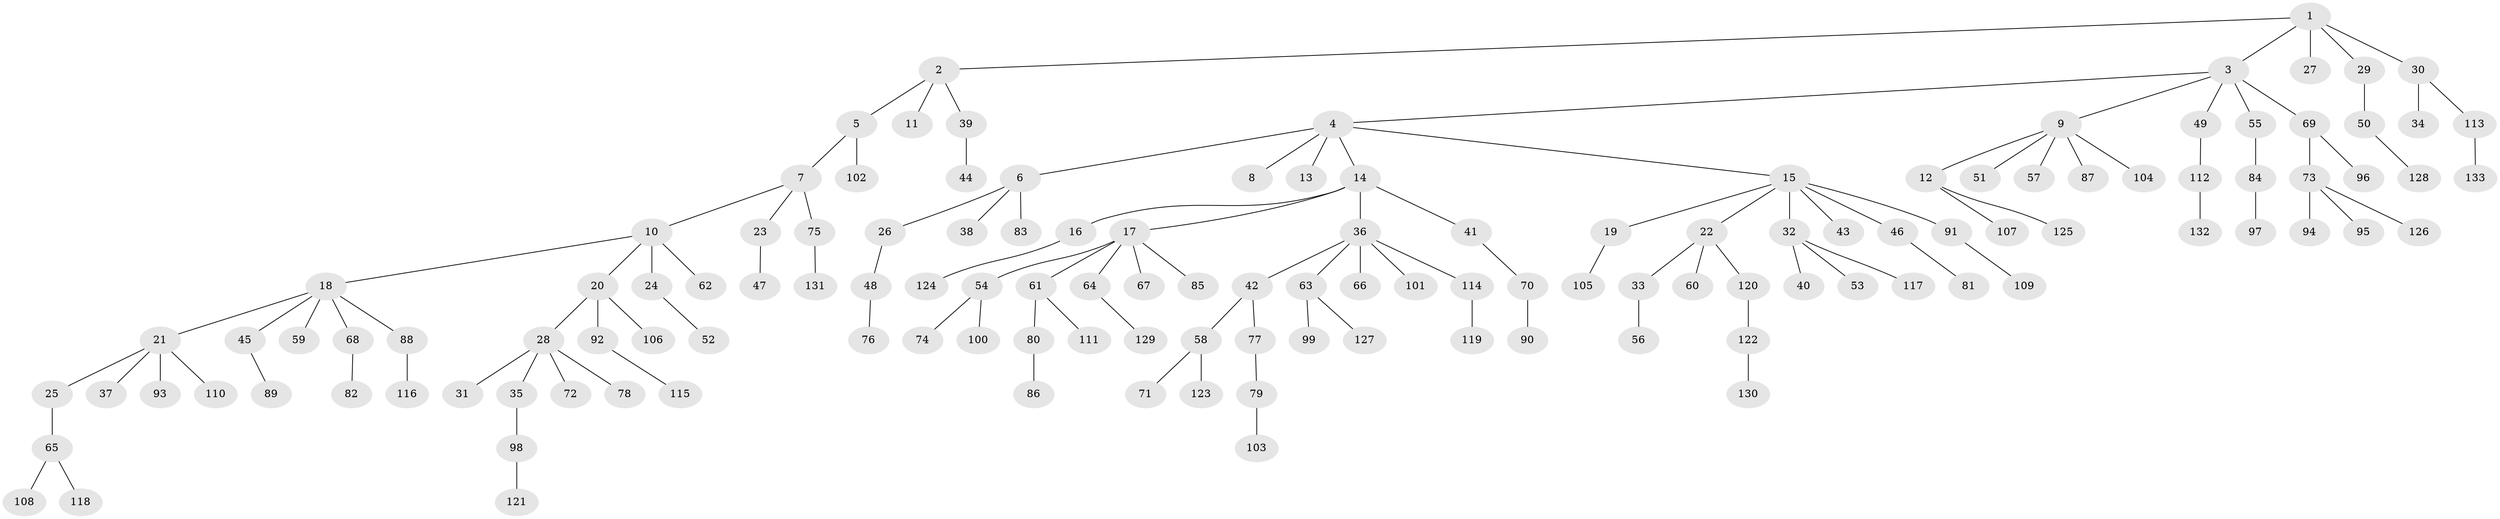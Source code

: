 // Generated by graph-tools (version 1.1) at 2025/15/03/09/25 04:15:35]
// undirected, 133 vertices, 132 edges
graph export_dot {
graph [start="1"]
  node [color=gray90,style=filled];
  1;
  2;
  3;
  4;
  5;
  6;
  7;
  8;
  9;
  10;
  11;
  12;
  13;
  14;
  15;
  16;
  17;
  18;
  19;
  20;
  21;
  22;
  23;
  24;
  25;
  26;
  27;
  28;
  29;
  30;
  31;
  32;
  33;
  34;
  35;
  36;
  37;
  38;
  39;
  40;
  41;
  42;
  43;
  44;
  45;
  46;
  47;
  48;
  49;
  50;
  51;
  52;
  53;
  54;
  55;
  56;
  57;
  58;
  59;
  60;
  61;
  62;
  63;
  64;
  65;
  66;
  67;
  68;
  69;
  70;
  71;
  72;
  73;
  74;
  75;
  76;
  77;
  78;
  79;
  80;
  81;
  82;
  83;
  84;
  85;
  86;
  87;
  88;
  89;
  90;
  91;
  92;
  93;
  94;
  95;
  96;
  97;
  98;
  99;
  100;
  101;
  102;
  103;
  104;
  105;
  106;
  107;
  108;
  109;
  110;
  111;
  112;
  113;
  114;
  115;
  116;
  117;
  118;
  119;
  120;
  121;
  122;
  123;
  124;
  125;
  126;
  127;
  128;
  129;
  130;
  131;
  132;
  133;
  1 -- 2;
  1 -- 3;
  1 -- 27;
  1 -- 29;
  1 -- 30;
  2 -- 5;
  2 -- 11;
  2 -- 39;
  3 -- 4;
  3 -- 9;
  3 -- 49;
  3 -- 55;
  3 -- 69;
  4 -- 6;
  4 -- 8;
  4 -- 13;
  4 -- 14;
  4 -- 15;
  5 -- 7;
  5 -- 102;
  6 -- 26;
  6 -- 38;
  6 -- 83;
  7 -- 10;
  7 -- 23;
  7 -- 75;
  9 -- 12;
  9 -- 51;
  9 -- 57;
  9 -- 87;
  9 -- 104;
  10 -- 18;
  10 -- 20;
  10 -- 24;
  10 -- 62;
  12 -- 107;
  12 -- 125;
  14 -- 16;
  14 -- 17;
  14 -- 36;
  14 -- 41;
  15 -- 19;
  15 -- 22;
  15 -- 32;
  15 -- 43;
  15 -- 46;
  15 -- 91;
  16 -- 124;
  17 -- 54;
  17 -- 61;
  17 -- 64;
  17 -- 67;
  17 -- 85;
  18 -- 21;
  18 -- 45;
  18 -- 59;
  18 -- 68;
  18 -- 88;
  19 -- 105;
  20 -- 28;
  20 -- 92;
  20 -- 106;
  21 -- 25;
  21 -- 37;
  21 -- 93;
  21 -- 110;
  22 -- 33;
  22 -- 60;
  22 -- 120;
  23 -- 47;
  24 -- 52;
  25 -- 65;
  26 -- 48;
  28 -- 31;
  28 -- 35;
  28 -- 72;
  28 -- 78;
  29 -- 50;
  30 -- 34;
  30 -- 113;
  32 -- 40;
  32 -- 53;
  32 -- 117;
  33 -- 56;
  35 -- 98;
  36 -- 42;
  36 -- 63;
  36 -- 66;
  36 -- 101;
  36 -- 114;
  39 -- 44;
  41 -- 70;
  42 -- 58;
  42 -- 77;
  45 -- 89;
  46 -- 81;
  48 -- 76;
  49 -- 112;
  50 -- 128;
  54 -- 74;
  54 -- 100;
  55 -- 84;
  58 -- 71;
  58 -- 123;
  61 -- 80;
  61 -- 111;
  63 -- 99;
  63 -- 127;
  64 -- 129;
  65 -- 108;
  65 -- 118;
  68 -- 82;
  69 -- 73;
  69 -- 96;
  70 -- 90;
  73 -- 94;
  73 -- 95;
  73 -- 126;
  75 -- 131;
  77 -- 79;
  79 -- 103;
  80 -- 86;
  84 -- 97;
  88 -- 116;
  91 -- 109;
  92 -- 115;
  98 -- 121;
  112 -- 132;
  113 -- 133;
  114 -- 119;
  120 -- 122;
  122 -- 130;
}

